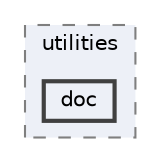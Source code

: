 digraph "src/functionObjects/utilities/doc"
{
 // LATEX_PDF_SIZE
  bgcolor="transparent";
  edge [fontname=Helvetica,fontsize=10,labelfontname=Helvetica,labelfontsize=10];
  node [fontname=Helvetica,fontsize=10,shape=box,height=0.2,width=0.4];
  compound=true
  subgraph clusterdir_f7452075bcc4ab0cc3fc3ac03be416ce {
    graph [ bgcolor="#edf0f7", pencolor="grey50", label="utilities", fontname=Helvetica,fontsize=10 style="filled,dashed", URL="dir_f7452075bcc4ab0cc3fc3ac03be416ce.html",tooltip=""]
  dir_5ba15659ca71be9b23c310231b424ef8 [label="doc", fillcolor="#edf0f7", color="grey25", style="filled,bold", URL="dir_5ba15659ca71be9b23c310231b424ef8.html",tooltip=""];
  }
}
